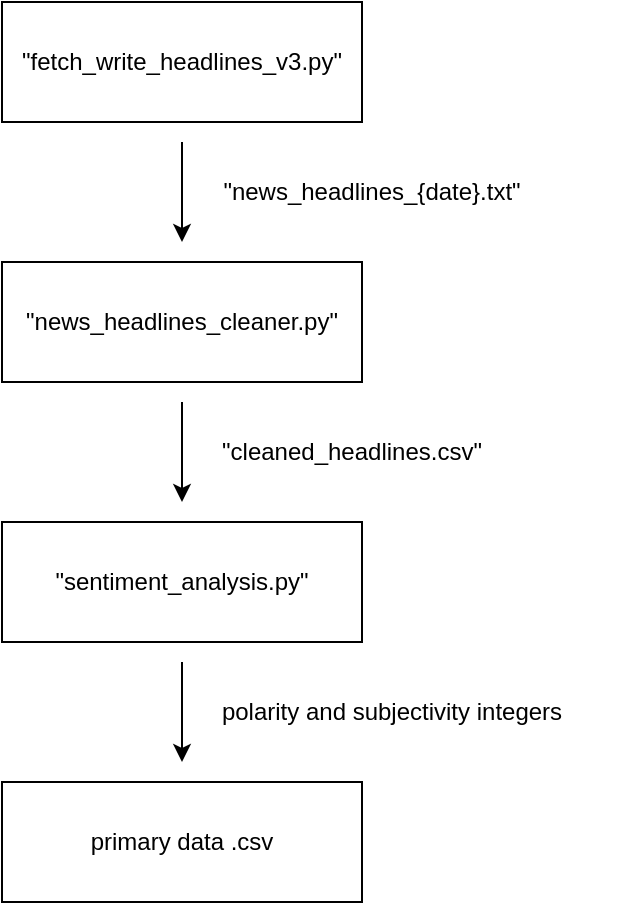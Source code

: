 <mxfile version="24.7.1" type="github">
  <diagram name="Page-1" id="hHi3mLkMKhf1n1qEKWnM">
    <mxGraphModel dx="2442" dy="1268" grid="1" gridSize="10" guides="1" tooltips="1" connect="1" arrows="1" fold="1" page="1" pageScale="1" pageWidth="1100" pageHeight="850" math="0" shadow="0">
      <root>
        <mxCell id="0" />
        <mxCell id="1" parent="0" />
        <mxCell id="lxklbgHKJHgTm57hiVO--1" value="&quot;fetch_write_headlines_v3.py&quot;" style="rounded=0;whiteSpace=wrap;html=1;" vertex="1" parent="1">
          <mxGeometry x="335" y="10" width="180" height="60" as="geometry" />
        </mxCell>
        <mxCell id="lxklbgHKJHgTm57hiVO--6" value="" style="endArrow=classic;html=1;rounded=0;" edge="1" parent="1">
          <mxGeometry width="50" height="50" relative="1" as="geometry">
            <mxPoint x="425" y="80" as="sourcePoint" />
            <mxPoint x="425" y="130" as="targetPoint" />
          </mxGeometry>
        </mxCell>
        <mxCell id="lxklbgHKJHgTm57hiVO--7" value="&quot;news_headlines_{date}.txt&quot;" style="text;html=1;align=center;verticalAlign=middle;whiteSpace=wrap;rounded=0;" vertex="1" parent="1">
          <mxGeometry x="490" y="90" width="60" height="30" as="geometry" />
        </mxCell>
        <mxCell id="lxklbgHKJHgTm57hiVO--8" value="&quot;news_headlines_cleaner.py&quot;" style="rounded=0;whiteSpace=wrap;html=1;" vertex="1" parent="1">
          <mxGeometry x="335" y="140" width="180" height="60" as="geometry" />
        </mxCell>
        <mxCell id="lxklbgHKJHgTm57hiVO--9" value="" style="endArrow=classic;html=1;rounded=0;" edge="1" parent="1">
          <mxGeometry width="50" height="50" relative="1" as="geometry">
            <mxPoint x="425" y="210" as="sourcePoint" />
            <mxPoint x="425" y="260" as="targetPoint" />
          </mxGeometry>
        </mxCell>
        <mxCell id="lxklbgHKJHgTm57hiVO--10" value="&quot;cleaned_headlines.csv&quot;" style="text;html=1;align=center;verticalAlign=middle;whiteSpace=wrap;rounded=0;" vertex="1" parent="1">
          <mxGeometry x="480" y="220" width="60" height="30" as="geometry" />
        </mxCell>
        <mxCell id="lxklbgHKJHgTm57hiVO--12" value="&quot;sentiment_analysis.py&quot;" style="rounded=0;whiteSpace=wrap;html=1;" vertex="1" parent="1">
          <mxGeometry x="335" y="270" width="180" height="60" as="geometry" />
        </mxCell>
        <mxCell id="lxklbgHKJHgTm57hiVO--13" value="" style="endArrow=classic;html=1;rounded=0;" edge="1" parent="1">
          <mxGeometry width="50" height="50" relative="1" as="geometry">
            <mxPoint x="425" y="340" as="sourcePoint" />
            <mxPoint x="425" y="390" as="targetPoint" />
          </mxGeometry>
        </mxCell>
        <mxCell id="lxklbgHKJHgTm57hiVO--14" value="polarity and subjectivity integers" style="text;html=1;align=center;verticalAlign=middle;whiteSpace=wrap;rounded=0;" vertex="1" parent="1">
          <mxGeometry x="410" y="350" width="240" height="30" as="geometry" />
        </mxCell>
        <mxCell id="lxklbgHKJHgTm57hiVO--15" value="primary data .csv" style="rounded=0;whiteSpace=wrap;html=1;" vertex="1" parent="1">
          <mxGeometry x="335" y="400" width="180" height="60" as="geometry" />
        </mxCell>
      </root>
    </mxGraphModel>
  </diagram>
</mxfile>

